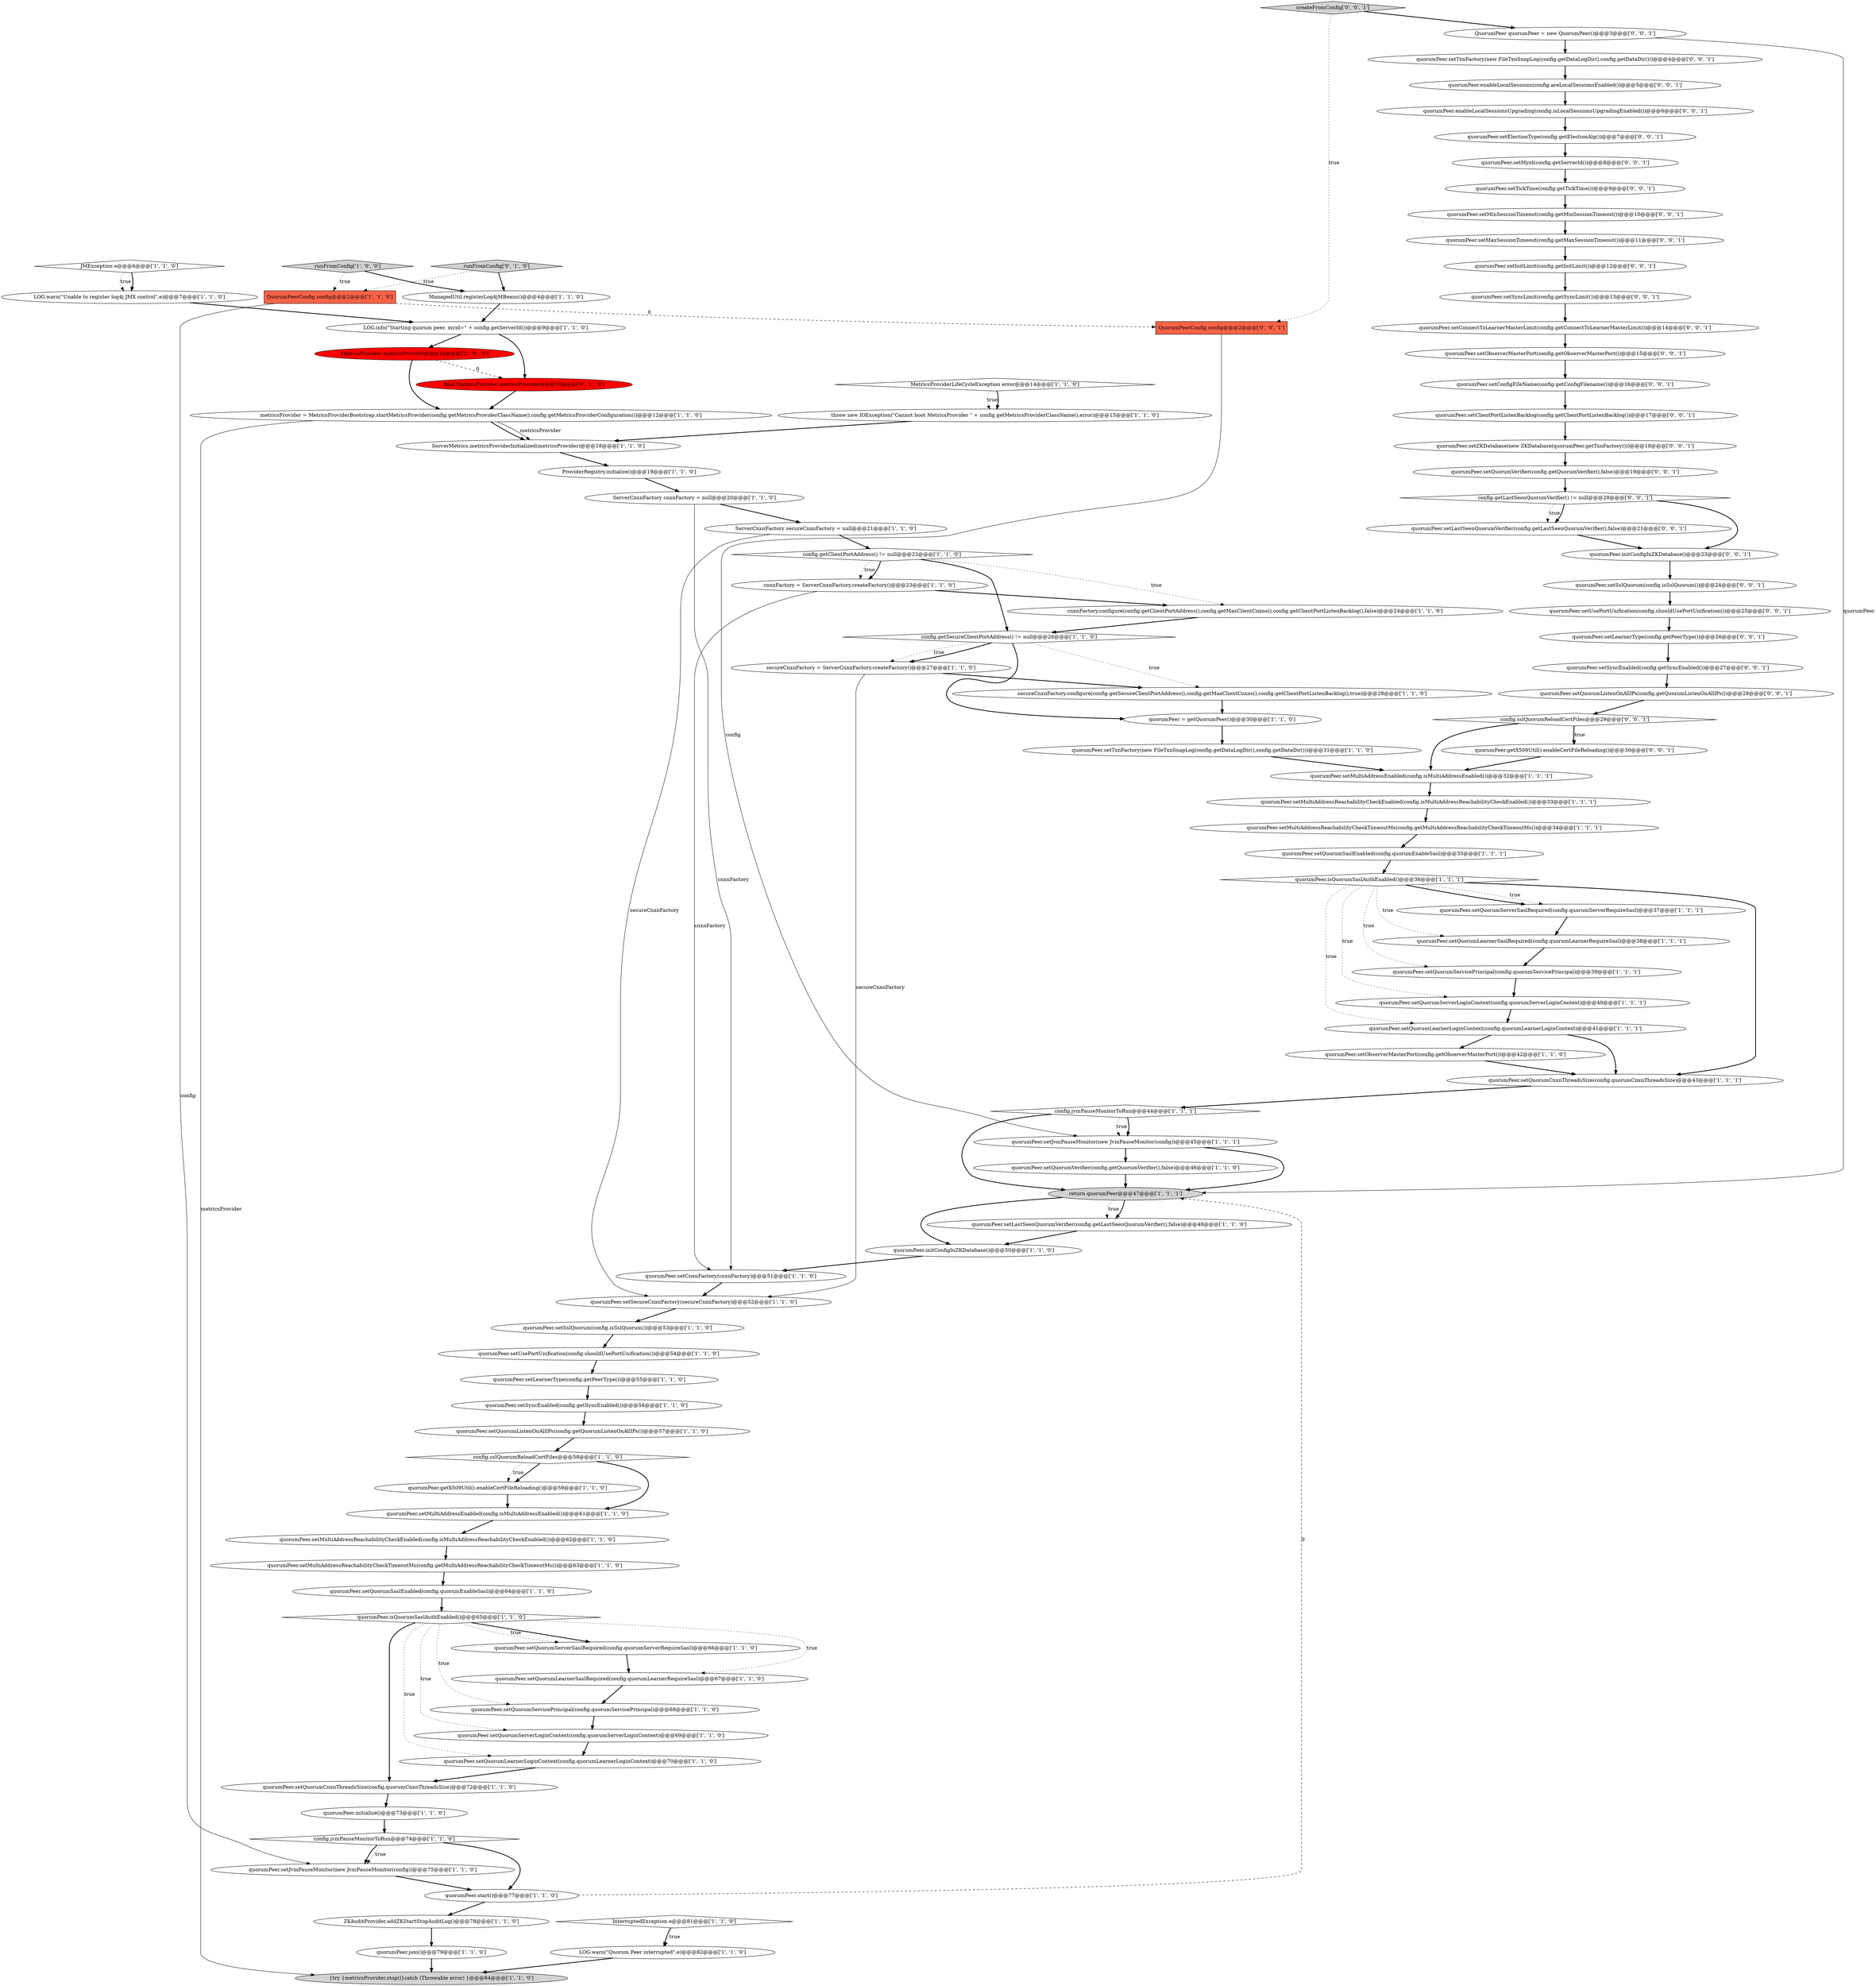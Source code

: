 digraph {
79 [style = filled, label = "quorumPeer.setTickTime(config.getTickTime())@@@9@@@['0', '0', '1']", fillcolor = white, shape = ellipse image = "AAA0AAABBB3BBB"];
66 [style = filled, label = "quorumPeer.setQuorumLearnerLoginContext(config.quorumLearnerLoginContext)@@@41@@@['1', '1', '1']", fillcolor = white, shape = ellipse image = "AAA0AAABBB1BBB"];
46 [style = filled, label = "quorumPeer.start()@@@77@@@['1', '1', '0']", fillcolor = white, shape = ellipse image = "AAA0AAABBB1BBB"];
59 [style = filled, label = "config.jvmPauseMonitorToRun@@@44@@@['1', '1', '1']", fillcolor = white, shape = diamond image = "AAA0AAABBB1BBB"];
73 [style = filled, label = "quorumPeer.setConnectToLearnerMasterLimit(config.getConnectToLearnerMasterLimit())@@@14@@@['0', '0', '1']", fillcolor = white, shape = ellipse image = "AAA0AAABBB3BBB"];
71 [style = filled, label = "quorumPeer.setSyncEnabled(config.getSyncEnabled())@@@27@@@['0', '0', '1']", fillcolor = white, shape = ellipse image = "AAA0AAABBB3BBB"];
87 [style = filled, label = "quorumPeer.enableLocalSessions(config.areLocalSessionsEnabled())@@@5@@@['0', '0', '1']", fillcolor = white, shape = ellipse image = "AAA0AAABBB3BBB"];
33 [style = filled, label = "config.jvmPauseMonitorToRun@@@74@@@['1', '1', '0']", fillcolor = white, shape = diamond image = "AAA0AAABBB1BBB"];
56 [style = filled, label = "InterruptedException e@@@81@@@['1', '1', '0']", fillcolor = white, shape = diamond image = "AAA0AAABBB1BBB"];
96 [style = filled, label = "quorumPeer.setMyid(config.getServerId())@@@8@@@['0', '0', '1']", fillcolor = white, shape = ellipse image = "AAA0AAABBB3BBB"];
98 [style = filled, label = "quorumPeer.setConfigFileName(config.getConfigFilename())@@@16@@@['0', '0', '1']", fillcolor = white, shape = ellipse image = "AAA0AAABBB3BBB"];
22 [style = filled, label = "secureCnxnFactory = ServerCnxnFactory.createFactory()@@@27@@@['1', '1', '0']", fillcolor = white, shape = ellipse image = "AAA0AAABBB1BBB"];
67 [style = filled, label = "quorumPeer.setSyncEnabled(config.getSyncEnabled())@@@56@@@['1', '1', '0']", fillcolor = white, shape = ellipse image = "AAA0AAABBB1BBB"];
88 [style = filled, label = "quorumPeer.setUsePortUnification(config.shouldUsePortUnification())@@@25@@@['0', '0', '1']", fillcolor = white, shape = ellipse image = "AAA0AAABBB3BBB"];
95 [style = filled, label = "quorumPeer.getX509Util().enableCertFileReloading()@@@30@@@['0', '0', '1']", fillcolor = white, shape = ellipse image = "AAA0AAABBB3BBB"];
39 [style = filled, label = "quorumPeer.setMultiAddressEnabled(config.isMultiAddressEnabled())@@@61@@@['1', '1', '0']", fillcolor = white, shape = ellipse image = "AAA0AAABBB1BBB"];
31 [style = filled, label = "quorumPeer.setCnxnFactory(cnxnFactory)@@@51@@@['1', '1', '0']", fillcolor = white, shape = ellipse image = "AAA0AAABBB1BBB"];
15 [style = filled, label = "cnxnFactory = ServerCnxnFactory.createFactory()@@@23@@@['1', '1', '0']", fillcolor = white, shape = ellipse image = "AAA0AAABBB1BBB"];
63 [style = filled, label = "quorumPeer.setJvmPauseMonitor(new JvmPauseMonitor(config))@@@45@@@['1', '1', '1']", fillcolor = white, shape = ellipse image = "AAA0AAABBB1BBB"];
5 [style = filled, label = "cnxnFactory.configure(config.getClientPortAddress(),config.getMaxClientCnxns(),config.getClientPortListenBacklog(),false)@@@24@@@['1', '1', '0']", fillcolor = white, shape = ellipse image = "AAA0AAABBB1BBB"];
51 [style = filled, label = "quorumPeer.initialize()@@@73@@@['1', '1', '0']", fillcolor = white, shape = ellipse image = "AAA0AAABBB1BBB"];
23 [style = filled, label = "throw new IOException(\"Cannot boot MetricsProvider \" + config.getMetricsProviderClassName(),error)@@@15@@@['1', '1', '0']", fillcolor = white, shape = ellipse image = "AAA0AAABBB1BBB"];
14 [style = filled, label = "ProviderRegistry.initialize()@@@19@@@['1', '1', '0']", fillcolor = white, shape = ellipse image = "AAA0AAABBB1BBB"];
21 [style = filled, label = "ZKAuditProvider.addZKStartStopAuditLog()@@@78@@@['1', '1', '0']", fillcolor = white, shape = ellipse image = "AAA0AAABBB1BBB"];
62 [style = filled, label = "LOG.warn(\"Unable to register log4j JMX control\",e)@@@7@@@['1', '1', '0']", fillcolor = white, shape = ellipse image = "AAA0AAABBB1BBB"];
60 [style = filled, label = "ServerMetrics.metricsProviderInitialized(metricsProvider)@@@18@@@['1', '1', '0']", fillcolor = white, shape = ellipse image = "AAA0AAABBB1BBB"];
68 [style = filled, label = "MetricsProviderLifeCycleException error@@@14@@@['1', '1', '0']", fillcolor = white, shape = diamond image = "AAA0AAABBB1BBB"];
80 [style = filled, label = "QuorumPeer quorumPeer = new QuorumPeer()@@@3@@@['0', '0', '1']", fillcolor = white, shape = ellipse image = "AAA0AAABBB3BBB"];
65 [style = filled, label = "quorumPeer.setUsePortUnification(config.shouldUsePortUnification())@@@54@@@['1', '1', '0']", fillcolor = white, shape = ellipse image = "AAA0AAABBB1BBB"];
89 [style = filled, label = "quorumPeer.setClientPortListenBacklog(config.getClientPortListenBacklog())@@@17@@@['0', '0', '1']", fillcolor = white, shape = ellipse image = "AAA0AAABBB3BBB"];
10 [style = filled, label = "quorumPeer.setSecureCnxnFactory(secureCnxnFactory)@@@52@@@['1', '1', '0']", fillcolor = white, shape = ellipse image = "AAA0AAABBB1BBB"];
0 [style = filled, label = "quorumPeer.setQuorumServicePrincipal(config.quorumServicePrincipal)@@@68@@@['1', '1', '0']", fillcolor = white, shape = ellipse image = "AAA0AAABBB1BBB"];
38 [style = filled, label = "quorumPeer.setQuorumServicePrincipal(config.quorumServicePrincipal)@@@39@@@['1', '1', '1']", fillcolor = white, shape = ellipse image = "AAA0AAABBB1BBB"];
77 [style = filled, label = "config.getLastSeenQuorumVerifier() != null@@@20@@@['0', '0', '1']", fillcolor = white, shape = diamond image = "AAA0AAABBB3BBB"];
99 [style = filled, label = "quorumPeer.setObserverMasterPort(config.getObserverMasterPort())@@@15@@@['0', '0', '1']", fillcolor = white, shape = ellipse image = "AAA0AAABBB3BBB"];
55 [style = filled, label = "quorumPeer.setMultiAddressEnabled(config.isMultiAddressEnabled())@@@32@@@['1', '1', '1']", fillcolor = white, shape = ellipse image = "AAA0AAABBB1BBB"];
34 [style = filled, label = "ServerCnxnFactory secureCnxnFactory = null@@@21@@@['1', '1', '0']", fillcolor = white, shape = ellipse image = "AAA0AAABBB1BBB"];
45 [style = filled, label = "quorumPeer.setQuorumLearnerLoginContext(config.quorumLearnerLoginContext)@@@70@@@['1', '1', '0']", fillcolor = white, shape = ellipse image = "AAA0AAABBB1BBB"];
25 [style = filled, label = "quorumPeer.setQuorumServerSaslRequired(config.quorumServerRequireSasl)@@@66@@@['1', '1', '0']", fillcolor = white, shape = ellipse image = "AAA0AAABBB1BBB"];
93 [style = filled, label = "createFromConfig['0', '0', '1']", fillcolor = lightgray, shape = diamond image = "AAA0AAABBB3BBB"];
16 [style = filled, label = "quorumPeer.setLastSeenQuorumVerifier(config.getLastSeenQuorumVerifier(),false)@@@48@@@['1', '1', '0']", fillcolor = white, shape = ellipse image = "AAA0AAABBB1BBB"];
9 [style = filled, label = "quorumPeer.initConfigInZKDatabase()@@@50@@@['1', '1', '0']", fillcolor = white, shape = ellipse image = "AAA0AAABBB1BBB"];
24 [style = filled, label = "ManagedUtil.registerLog4jMBeans()@@@4@@@['1', '1', '0']", fillcolor = white, shape = ellipse image = "AAA0AAABBB1BBB"];
47 [style = filled, label = "quorumPeer.setSslQuorum(config.isSslQuorum())@@@53@@@['1', '1', '0']", fillcolor = white, shape = ellipse image = "AAA0AAABBB1BBB"];
36 [style = filled, label = "ServerCnxnFactory cnxnFactory = null@@@20@@@['1', '1', '0']", fillcolor = white, shape = ellipse image = "AAA0AAABBB1BBB"];
61 [style = filled, label = "config.getSecureClientPortAddress() != null@@@26@@@['1', '1', '0']", fillcolor = white, shape = diamond image = "AAA0AAABBB1BBB"];
70 [style = filled, label = "runFromConfig['0', '1', '0']", fillcolor = lightgray, shape = diamond image = "AAA0AAABBB2BBB"];
42 [style = filled, label = "quorumPeer.join()@@@79@@@['1', '1', '0']", fillcolor = white, shape = ellipse image = "AAA0AAABBB1BBB"];
2 [style = filled, label = "{try {metricsProvider.stop()}catch (Throwable error) }@@@84@@@['1', '1', '0']", fillcolor = lightgray, shape = ellipse image = "AAA0AAABBB1BBB"];
4 [style = filled, label = "quorumPeer.setQuorumServerLoginContext(config.quorumServerLoginContext)@@@69@@@['1', '1', '0']", fillcolor = white, shape = ellipse image = "AAA0AAABBB1BBB"];
52 [style = filled, label = "quorumPeer.setQuorumVerifier(config.getQuorumVerifier(),false)@@@46@@@['1', '1', '0']", fillcolor = white, shape = ellipse image = "AAA0AAABBB1BBB"];
81 [style = filled, label = "quorumPeer.enableLocalSessionsUpgrading(config.isLocalSessionsUpgradingEnabled())@@@6@@@['0', '0', '1']", fillcolor = white, shape = ellipse image = "AAA0AAABBB3BBB"];
76 [style = filled, label = "quorumPeer.setInitLimit(config.getInitLimit())@@@12@@@['0', '0', '1']", fillcolor = white, shape = ellipse image = "AAA0AAABBB3BBB"];
97 [style = filled, label = "QuorumPeerConfig config@@@2@@@['0', '0', '1']", fillcolor = tomato, shape = box image = "AAA0AAABBB3BBB"];
85 [style = filled, label = "quorumPeer.setQuorumListenOnAllIPs(config.getQuorumListenOnAllIPs())@@@28@@@['0', '0', '1']", fillcolor = white, shape = ellipse image = "AAA0AAABBB3BBB"];
43 [style = filled, label = "quorumPeer.setQuorumCnxnThreadsSize(config.quorumCnxnThreadsSize)@@@43@@@['1', '1', '1']", fillcolor = white, shape = ellipse image = "AAA0AAABBB1BBB"];
40 [style = filled, label = "quorumPeer.setTxnFactory(new FileTxnSnapLog(config.getDataLogDir(),config.getDataDir()))@@@31@@@['1', '1', '0']", fillcolor = white, shape = ellipse image = "AAA0AAABBB1BBB"];
83 [style = filled, label = "quorumPeer.setTxnFactory(new FileTxnSnapLog(config.getDataLogDir(),config.getDataDir()))@@@4@@@['0', '0', '1']", fillcolor = white, shape = ellipse image = "AAA0AAABBB3BBB"];
53 [style = filled, label = "quorumPeer.setQuorumLearnerSaslRequired(config.quorumLearnerRequireSasl)@@@67@@@['1', '1', '0']", fillcolor = white, shape = ellipse image = "AAA0AAABBB1BBB"];
82 [style = filled, label = "quorumPeer.setLearnerType(config.getPeerType())@@@26@@@['0', '0', '1']", fillcolor = white, shape = ellipse image = "AAA0AAABBB3BBB"];
58 [style = filled, label = "quorumPeer.setQuorumLearnerSaslRequired(config.quorumLearnerRequireSasl)@@@38@@@['1', '1', '1']", fillcolor = white, shape = ellipse image = "AAA0AAABBB1BBB"];
32 [style = filled, label = "quorumPeer.setQuorumServerLoginContext(config.quorumServerLoginContext)@@@40@@@['1', '1', '1']", fillcolor = white, shape = ellipse image = "AAA0AAABBB1BBB"];
69 [style = filled, label = "final MetricsProvider metricsProvider@@@10@@@['0', '1', '0']", fillcolor = red, shape = ellipse image = "AAA1AAABBB2BBB"];
78 [style = filled, label = "quorumPeer.setLastSeenQuorumVerifier(config.getLastSeenQuorumVerifier(),false)@@@21@@@['0', '0', '1']", fillcolor = white, shape = ellipse image = "AAA0AAABBB3BBB"];
19 [style = filled, label = "metricsProvider = MetricsProviderBootstrap.startMetricsProvider(config.getMetricsProviderClassName(),config.getMetricsProviderConfiguration())@@@12@@@['1', '1', '0']", fillcolor = white, shape = ellipse image = "AAA0AAABBB1BBB"];
91 [style = filled, label = "quorumPeer.setMaxSessionTimeout(config.getMaxSessionTimeout())@@@11@@@['0', '0', '1']", fillcolor = white, shape = ellipse image = "AAA0AAABBB3BBB"];
1 [style = filled, label = "quorumPeer.setQuorumServerSaslRequired(config.quorumServerRequireSasl)@@@37@@@['1', '1', '1']", fillcolor = white, shape = ellipse image = "AAA0AAABBB1BBB"];
12 [style = filled, label = "quorumPeer.setLearnerType(config.getPeerType())@@@55@@@['1', '1', '0']", fillcolor = white, shape = ellipse image = "AAA0AAABBB1BBB"];
28 [style = filled, label = "quorumPeer.setQuorumSaslEnabled(config.quorumEnableSasl)@@@64@@@['1', '1', '0']", fillcolor = white, shape = ellipse image = "AAA0AAABBB1BBB"];
75 [style = filled, label = "config.sslQuorumReloadCertFiles@@@29@@@['0', '0', '1']", fillcolor = white, shape = diamond image = "AAA0AAABBB3BBB"];
6 [style = filled, label = "LOG.info(\"Starting quorum peer, myid=\" + config.getServerId())@@@9@@@['1', '1', '0']", fillcolor = white, shape = ellipse image = "AAA0AAABBB1BBB"];
7 [style = filled, label = "config.getClientPortAddress() != null@@@22@@@['1', '1', '0']", fillcolor = white, shape = diamond image = "AAA0AAABBB1BBB"];
29 [style = filled, label = "quorumPeer.setQuorumListenOnAllIPs(config.getQuorumListenOnAllIPs())@@@57@@@['1', '1', '0']", fillcolor = white, shape = ellipse image = "AAA0AAABBB1BBB"];
20 [style = filled, label = "quorumPeer.setMultiAddressReachabilityCheckTimeoutMs(config.getMultiAddressReachabilityCheckTimeoutMs())@@@34@@@['1', '1', '1']", fillcolor = white, shape = ellipse image = "AAA0AAABBB1BBB"];
17 [style = filled, label = "MetricsProvider metricsProvider@@@10@@@['1', '0', '0']", fillcolor = red, shape = ellipse image = "AAA1AAABBB1BBB"];
74 [style = filled, label = "quorumPeer.setElectionType(config.getElectionAlg())@@@7@@@['0', '0', '1']", fillcolor = white, shape = ellipse image = "AAA0AAABBB3BBB"];
37 [style = filled, label = "quorumPeer.isQuorumSaslAuthEnabled()@@@65@@@['1', '1', '0']", fillcolor = white, shape = diamond image = "AAA0AAABBB1BBB"];
57 [style = filled, label = "quorumPeer.setObserverMasterPort(config.getObserverMasterPort())@@@42@@@['1', '1', '0']", fillcolor = white, shape = ellipse image = "AAA0AAABBB1BBB"];
92 [style = filled, label = "quorumPeer.setSyncLimit(config.getSyncLimit())@@@13@@@['0', '0', '1']", fillcolor = white, shape = ellipse image = "AAA0AAABBB3BBB"];
44 [style = filled, label = "quorumPeer.setMultiAddressReachabilityCheckEnabled(config.isMultiAddressReachabilityCheckEnabled())@@@62@@@['1', '1', '0']", fillcolor = white, shape = ellipse image = "AAA0AAABBB1BBB"];
48 [style = filled, label = "quorumPeer = getQuorumPeer()@@@30@@@['1', '1', '0']", fillcolor = white, shape = ellipse image = "AAA0AAABBB1BBB"];
3 [style = filled, label = "JMException e@@@6@@@['1', '1', '0']", fillcolor = white, shape = diamond image = "AAA0AAABBB1BBB"];
54 [style = filled, label = "runFromConfig['1', '0', '0']", fillcolor = lightgray, shape = diamond image = "AAA0AAABBB1BBB"];
94 [style = filled, label = "quorumPeer.initConfigInZKDatabase()@@@23@@@['0', '0', '1']", fillcolor = white, shape = ellipse image = "AAA0AAABBB3BBB"];
30 [style = filled, label = "QuorumPeerConfig config@@@2@@@['1', '1', '0']", fillcolor = tomato, shape = box image = "AAA0AAABBB1BBB"];
8 [style = filled, label = "quorumPeer.setQuorumSaslEnabled(config.quorumEnableSasl)@@@35@@@['1', '1', '1']", fillcolor = white, shape = ellipse image = "AAA0AAABBB1BBB"];
49 [style = filled, label = "config.sslQuorumReloadCertFiles@@@58@@@['1', '1', '0']", fillcolor = white, shape = diamond image = "AAA0AAABBB1BBB"];
64 [style = filled, label = "quorumPeer.setQuorumCnxnThreadsSize(config.quorumCnxnThreadsSize)@@@72@@@['1', '1', '0']", fillcolor = white, shape = ellipse image = "AAA0AAABBB1BBB"];
50 [style = filled, label = "quorumPeer.isQuorumSaslAuthEnabled()@@@36@@@['1', '1', '1']", fillcolor = white, shape = diamond image = "AAA0AAABBB1BBB"];
11 [style = filled, label = "return quorumPeer@@@47@@@['1', '1', '1']", fillcolor = lightgray, shape = ellipse image = "AAA0AAABBB1BBB"];
84 [style = filled, label = "quorumPeer.setZKDatabase(new ZKDatabase(quorumPeer.getTxnFactory()))@@@18@@@['0', '0', '1']", fillcolor = white, shape = ellipse image = "AAA0AAABBB3BBB"];
18 [style = filled, label = "secureCnxnFactory.configure(config.getSecureClientPortAddress(),config.getMaxClientCnxns(),config.getClientPortListenBacklog(),true)@@@28@@@['1', '1', '0']", fillcolor = white, shape = ellipse image = "AAA0AAABBB1BBB"];
41 [style = filled, label = "quorumPeer.setMultiAddressReachabilityCheckTimeoutMs(config.getMultiAddressReachabilityCheckTimeoutMs())@@@63@@@['1', '1', '0']", fillcolor = white, shape = ellipse image = "AAA0AAABBB1BBB"];
27 [style = filled, label = "quorumPeer.setJvmPauseMonitor(new JvmPauseMonitor(config))@@@75@@@['1', '1', '0']", fillcolor = white, shape = ellipse image = "AAA0AAABBB1BBB"];
86 [style = filled, label = "quorumPeer.setMinSessionTimeout(config.getMinSessionTimeout())@@@10@@@['0', '0', '1']", fillcolor = white, shape = ellipse image = "AAA0AAABBB3BBB"];
13 [style = filled, label = "quorumPeer.getX509Util().enableCertFileReloading()@@@59@@@['1', '1', '0']", fillcolor = white, shape = ellipse image = "AAA0AAABBB1BBB"];
72 [style = filled, label = "quorumPeer.setQuorumVerifier(config.getQuorumVerifier(),false)@@@19@@@['0', '0', '1']", fillcolor = white, shape = ellipse image = "AAA0AAABBB3BBB"];
90 [style = filled, label = "quorumPeer.setSslQuorum(config.isSslQuorum())@@@24@@@['0', '0', '1']", fillcolor = white, shape = ellipse image = "AAA0AAABBB3BBB"];
35 [style = filled, label = "quorumPeer.setMultiAddressReachabilityCheckEnabled(config.isMultiAddressReachabilityCheckEnabled())@@@33@@@['1', '1', '1']", fillcolor = white, shape = ellipse image = "AAA0AAABBB1BBB"];
26 [style = filled, label = "LOG.warn(\"Quorum Peer interrupted\",e)@@@82@@@['1', '1', '0']", fillcolor = white, shape = ellipse image = "AAA0AAABBB1BBB"];
21->42 [style = bold, label=""];
90->88 [style = bold, label=""];
19->60 [style = bold, label=""];
64->51 [style = bold, label=""];
79->86 [style = bold, label=""];
82->71 [style = bold, label=""];
40->55 [style = bold, label=""];
25->53 [style = bold, label=""];
19->2 [style = solid, label="metricsProvider"];
11->9 [style = bold, label=""];
6->69 [style = bold, label=""];
3->62 [style = bold, label=""];
61->22 [style = dotted, label="true"];
41->28 [style = bold, label=""];
34->10 [style = solid, label="secureCnxnFactory"];
62->6 [style = bold, label=""];
46->21 [style = bold, label=""];
61->22 [style = bold, label=""];
49->39 [style = bold, label=""];
33->46 [style = bold, label=""];
74->96 [style = bold, label=""];
49->13 [style = bold, label=""];
96->79 [style = bold, label=""];
80->83 [style = bold, label=""];
67->29 [style = bold, label=""];
50->1 [style = dotted, label="true"];
71->85 [style = bold, label=""];
56->26 [style = bold, label=""];
19->60 [style = solid, label="metricsProvider"];
45->64 [style = bold, label=""];
99->98 [style = bold, label=""];
33->27 [style = dotted, label="true"];
16->9 [style = bold, label=""];
77->78 [style = dotted, label="true"];
11->16 [style = bold, label=""];
15->31 [style = solid, label="cnxnFactory"];
28->37 [style = bold, label=""];
50->43 [style = bold, label=""];
42->2 [style = bold, label=""];
30->97 [style = dashed, label="0"];
35->20 [style = bold, label=""];
65->12 [style = bold, label=""];
72->77 [style = bold, label=""];
76->92 [style = bold, label=""];
68->23 [style = dotted, label="true"];
50->66 [style = dotted, label="true"];
73->99 [style = bold, label=""];
33->27 [style = bold, label=""];
84->72 [style = bold, label=""];
77->78 [style = bold, label=""];
37->45 [style = dotted, label="true"];
30->27 [style = solid, label="config"];
38->32 [style = bold, label=""];
61->48 [style = bold, label=""];
4->45 [style = bold, label=""];
20->8 [style = bold, label=""];
22->18 [style = bold, label=""];
94->90 [style = bold, label=""];
27->46 [style = bold, label=""];
59->11 [style = bold, label=""];
1->58 [style = bold, label=""];
37->4 [style = dotted, label="true"];
95->55 [style = bold, label=""];
78->94 [style = bold, label=""];
46->11 [style = dashed, label="0"];
92->73 [style = bold, label=""];
5->61 [style = bold, label=""];
59->63 [style = bold, label=""];
44->41 [style = bold, label=""];
11->16 [style = dotted, label="true"];
70->24 [style = bold, label=""];
55->35 [style = bold, label=""];
66->57 [style = bold, label=""];
86->91 [style = bold, label=""];
14->36 [style = bold, label=""];
75->55 [style = bold, label=""];
6->17 [style = bold, label=""];
63->11 [style = bold, label=""];
43->59 [style = bold, label=""];
49->13 [style = dotted, label="true"];
32->66 [style = bold, label=""];
9->31 [style = bold, label=""];
77->94 [style = bold, label=""];
37->25 [style = bold, label=""];
93->80 [style = bold, label=""];
87->81 [style = bold, label=""];
13->39 [style = bold, label=""];
29->49 [style = bold, label=""];
56->26 [style = dotted, label="true"];
37->25 [style = dotted, label="true"];
7->15 [style = dotted, label="true"];
36->31 [style = solid, label="cnxnFactory"];
7->5 [style = dotted, label="true"];
58->38 [style = bold, label=""];
54->24 [style = bold, label=""];
18->48 [style = bold, label=""];
60->14 [style = bold, label=""];
31->10 [style = bold, label=""];
75->95 [style = bold, label=""];
37->0 [style = dotted, label="true"];
81->74 [style = bold, label=""];
63->52 [style = bold, label=""];
37->64 [style = bold, label=""];
66->43 [style = bold, label=""];
57->43 [style = bold, label=""];
7->15 [style = bold, label=""];
8->50 [style = bold, label=""];
98->89 [style = bold, label=""];
97->63 [style = solid, label="config"];
3->62 [style = dotted, label="true"];
36->34 [style = bold, label=""];
70->30 [style = dotted, label="true"];
53->0 [style = bold, label=""];
52->11 [style = bold, label=""];
89->84 [style = bold, label=""];
37->53 [style = dotted, label="true"];
39->44 [style = bold, label=""];
17->69 [style = dashed, label="0"];
91->76 [style = bold, label=""];
80->11 [style = solid, label="quorumPeer"];
34->7 [style = bold, label=""];
85->75 [style = bold, label=""];
22->10 [style = solid, label="secureCnxnFactory"];
17->19 [style = bold, label=""];
48->40 [style = bold, label=""];
15->5 [style = bold, label=""];
23->60 [style = bold, label=""];
26->2 [style = bold, label=""];
93->97 [style = dotted, label="true"];
0->4 [style = bold, label=""];
50->1 [style = bold, label=""];
54->30 [style = dotted, label="true"];
50->38 [style = dotted, label="true"];
50->58 [style = dotted, label="true"];
50->32 [style = dotted, label="true"];
59->63 [style = dotted, label="true"];
10->47 [style = bold, label=""];
47->65 [style = bold, label=""];
7->61 [style = bold, label=""];
61->18 [style = dotted, label="true"];
88->82 [style = bold, label=""];
75->95 [style = dotted, label="true"];
24->6 [style = bold, label=""];
83->87 [style = bold, label=""];
69->19 [style = bold, label=""];
12->67 [style = bold, label=""];
68->23 [style = bold, label=""];
51->33 [style = bold, label=""];
}
